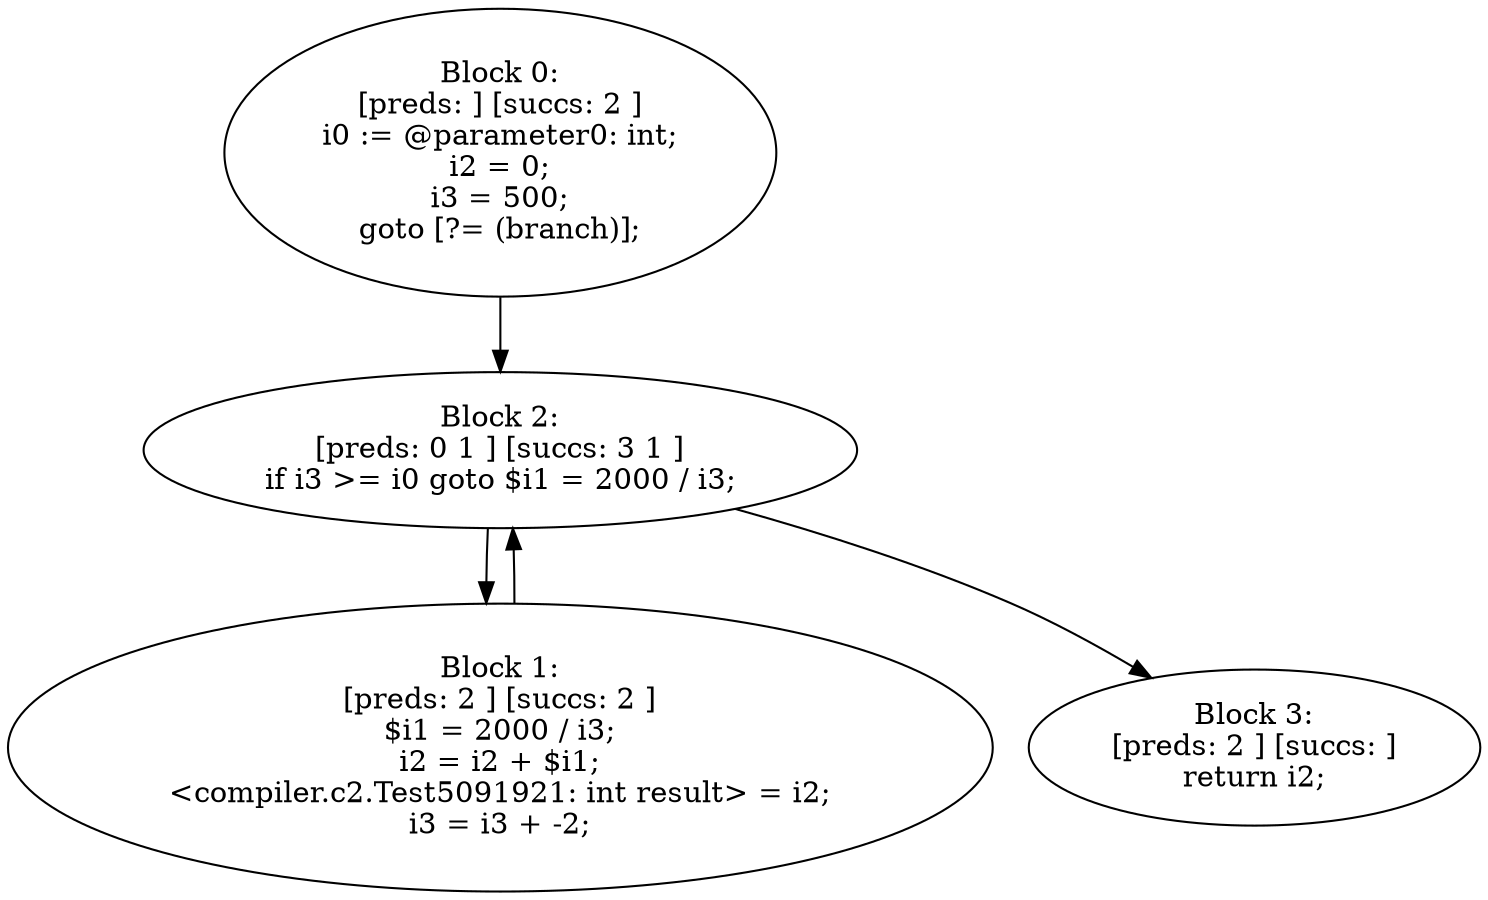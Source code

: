 digraph "unitGraph" {
    "Block 0:
[preds: ] [succs: 2 ]
i0 := @parameter0: int;
i2 = 0;
i3 = 500;
goto [?= (branch)];
"
    "Block 1:
[preds: 2 ] [succs: 2 ]
$i1 = 2000 / i3;
i2 = i2 + $i1;
<compiler.c2.Test5091921: int result> = i2;
i3 = i3 + -2;
"
    "Block 2:
[preds: 0 1 ] [succs: 3 1 ]
if i3 >= i0 goto $i1 = 2000 / i3;
"
    "Block 3:
[preds: 2 ] [succs: ]
return i2;
"
    "Block 0:
[preds: ] [succs: 2 ]
i0 := @parameter0: int;
i2 = 0;
i3 = 500;
goto [?= (branch)];
"->"Block 2:
[preds: 0 1 ] [succs: 3 1 ]
if i3 >= i0 goto $i1 = 2000 / i3;
";
    "Block 1:
[preds: 2 ] [succs: 2 ]
$i1 = 2000 / i3;
i2 = i2 + $i1;
<compiler.c2.Test5091921: int result> = i2;
i3 = i3 + -2;
"->"Block 2:
[preds: 0 1 ] [succs: 3 1 ]
if i3 >= i0 goto $i1 = 2000 / i3;
";
    "Block 2:
[preds: 0 1 ] [succs: 3 1 ]
if i3 >= i0 goto $i1 = 2000 / i3;
"->"Block 3:
[preds: 2 ] [succs: ]
return i2;
";
    "Block 2:
[preds: 0 1 ] [succs: 3 1 ]
if i3 >= i0 goto $i1 = 2000 / i3;
"->"Block 1:
[preds: 2 ] [succs: 2 ]
$i1 = 2000 / i3;
i2 = i2 + $i1;
<compiler.c2.Test5091921: int result> = i2;
i3 = i3 + -2;
";
}
